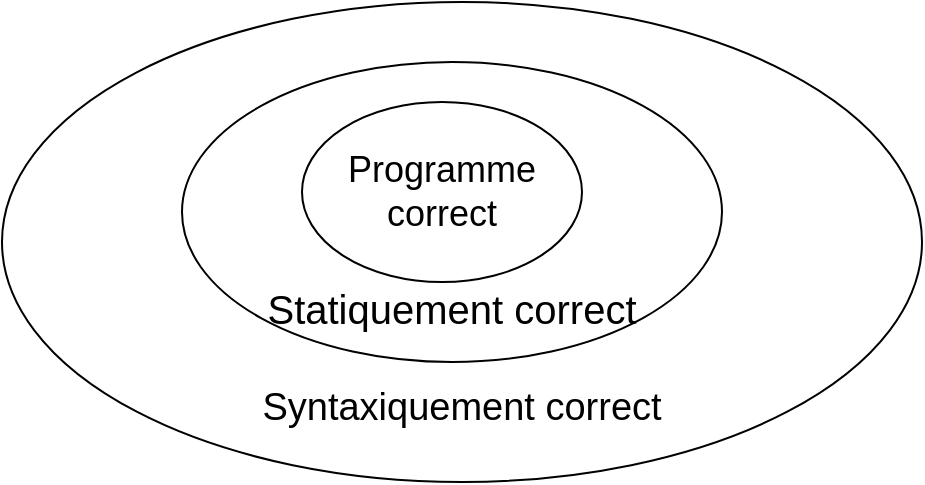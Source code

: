 <mxfile version="10.7.4" type="device"><diagram id="WoE6xvyQGYS6UIjLwIAx" name="Page-1"><mxGraphModel dx="918" dy="642" grid="1" gridSize="10" guides="1" tooltips="1" connect="1" arrows="1" fold="1" page="1" pageScale="1" pageWidth="826" pageHeight="1169" math="0" shadow="0"><root><mxCell id="0"/><mxCell id="1" parent="0"/><mxCell id="wESZNFWrKJjp8W-6bIHW-4" value="&lt;br&gt;&lt;div&gt;&lt;br&gt;&lt;/div&gt;&lt;div&gt;&lt;font style=&quot;font-size: 19px&quot;&gt;&lt;br&gt;&lt;/font&gt;&lt;/div&gt;&lt;div&gt;&lt;font style=&quot;font-size: 19px&quot;&gt;&lt;br&gt;&lt;/font&gt;&lt;/div&gt;&lt;div&gt;&lt;font style=&quot;font-size: 19px&quot;&gt;&lt;br&gt;&lt;/font&gt;&lt;/div&gt;&lt;div&gt;&lt;font style=&quot;font-size: 19px&quot;&gt;&lt;br&gt;&lt;/font&gt;&lt;/div&gt;&lt;div&gt;&lt;font style=&quot;font-size: 19px&quot;&gt;&lt;br&gt;&lt;/font&gt;&lt;/div&gt;&lt;div&gt;&lt;font style=&quot;font-size: 19px&quot;&gt;&lt;br&gt;&lt;/font&gt;&lt;/div&gt;&lt;div&gt;&lt;font style=&quot;font-size: 19px&quot;&gt;Syntaxiquement correct&lt;/font&gt;&lt;/div&gt;" style="ellipse;whiteSpace=wrap;html=1;" vertex="1" parent="1"><mxGeometry x="20" y="20" width="460" height="240" as="geometry"/></mxCell><mxCell id="wESZNFWrKJjp8W-6bIHW-5" value="&lt;div&gt;&lt;font style=&quot;font-size: 20px&quot;&gt;&lt;br&gt;&lt;/font&gt;&lt;/div&gt;&lt;div&gt;&lt;font style=&quot;font-size: 20px&quot;&gt;&lt;br&gt;&lt;/font&gt;&lt;/div&gt;&lt;div&gt;&lt;font style=&quot;font-size: 20px&quot;&gt;&lt;br&gt;&lt;/font&gt;&lt;/div&gt;&lt;div&gt;&lt;font style=&quot;font-size: 20px&quot;&gt;&lt;br&gt;&lt;/font&gt;&lt;/div&gt;&lt;div&gt;&lt;font style=&quot;font-size: 20px&quot;&gt;Statiquement correct&lt;/font&gt;&lt;/div&gt;" style="ellipse;whiteSpace=wrap;html=1;" vertex="1" parent="1"><mxGeometry x="110" y="50" width="270" height="150" as="geometry"/></mxCell><mxCell id="wESZNFWrKJjp8W-6bIHW-6" value="&lt;font style=&quot;font-size: 18px&quot;&gt;Programme correct&lt;/font&gt;" style="ellipse;whiteSpace=wrap;html=1;" vertex="1" parent="1"><mxGeometry x="170" y="70" width="140" height="90" as="geometry"/></mxCell></root></mxGraphModel></diagram></mxfile>